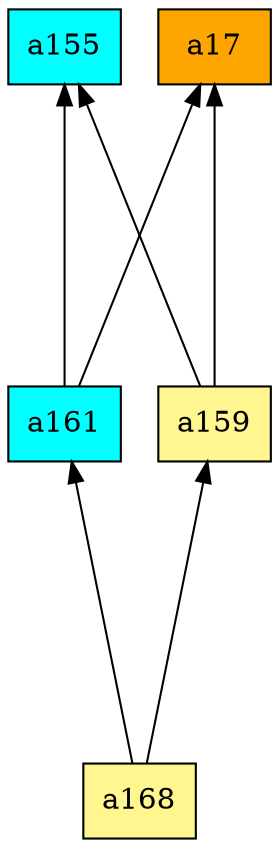 digraph G {
rankdir=BT;ranksep="2.0";
"a155" [shape=record,fillcolor=cyan,style=filled,label="{a155}"];
"a17" [shape=record,fillcolor=orange,style=filled,label="{a17}"];
"a161" [shape=record,fillcolor=cyan,style=filled,label="{a161}"];
"a159" [shape=record,fillcolor=khaki1,style=filled,label="{a159}"];
"a168" [shape=record,fillcolor=khaki1,style=filled,label="{a168}"];
"a161" -> "a155"
"a161" -> "a17"
"a159" -> "a155"
"a159" -> "a17"
"a168" -> "a159"
"a168" -> "a161"
}